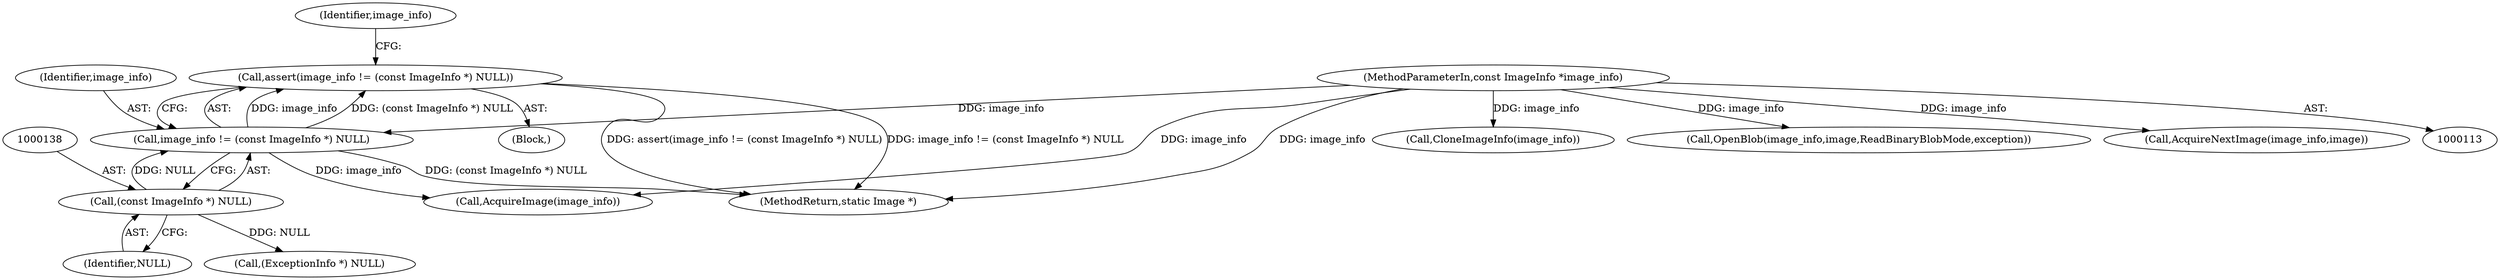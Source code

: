 digraph "0_ImageMagick_f6e9d0d9955e85bdd7540b251cd50d598dacc5e6_25@API" {
"1000134" [label="(Call,assert(image_info != (const ImageInfo *) NULL))"];
"1000135" [label="(Call,image_info != (const ImageInfo *) NULL)"];
"1000114" [label="(MethodParameterIn,const ImageInfo *image_info)"];
"1000137" [label="(Call,(const ImageInfo *) NULL)"];
"1000137" [label="(Call,(const ImageInfo *) NULL)"];
"1000116" [label="(Block,)"];
"1000136" [label="(Identifier,image_info)"];
"1000134" [label="(Call,assert(image_info != (const ImageInfo *) NULL))"];
"1000139" [label="(Identifier,NULL)"];
"1002135" [label="(MethodReturn,static Image *)"];
"1000169" [label="(Call,AcquireImage(image_info))"];
"1000143" [label="(Identifier,image_info)"];
"1000544" [label="(Call,CloneImageInfo(image_info))"];
"1000135" [label="(Call,image_info != (const ImageInfo *) NULL)"];
"1000158" [label="(Call,(ExceptionInfo *) NULL)"];
"1000173" [label="(Call,OpenBlob(image_info,image,ReadBinaryBlobMode,exception))"];
"1002091" [label="(Call,AcquireNextImage(image_info,image))"];
"1000114" [label="(MethodParameterIn,const ImageInfo *image_info)"];
"1000134" -> "1000116"  [label="AST: "];
"1000134" -> "1000135"  [label="CFG: "];
"1000135" -> "1000134"  [label="AST: "];
"1000143" -> "1000134"  [label="CFG: "];
"1000134" -> "1002135"  [label="DDG: assert(image_info != (const ImageInfo *) NULL)"];
"1000134" -> "1002135"  [label="DDG: image_info != (const ImageInfo *) NULL"];
"1000135" -> "1000134"  [label="DDG: image_info"];
"1000135" -> "1000134"  [label="DDG: (const ImageInfo *) NULL"];
"1000135" -> "1000137"  [label="CFG: "];
"1000136" -> "1000135"  [label="AST: "];
"1000137" -> "1000135"  [label="AST: "];
"1000135" -> "1002135"  [label="DDG: (const ImageInfo *) NULL"];
"1000114" -> "1000135"  [label="DDG: image_info"];
"1000137" -> "1000135"  [label="DDG: NULL"];
"1000135" -> "1000169"  [label="DDG: image_info"];
"1000114" -> "1000113"  [label="AST: "];
"1000114" -> "1002135"  [label="DDG: image_info"];
"1000114" -> "1000169"  [label="DDG: image_info"];
"1000114" -> "1000173"  [label="DDG: image_info"];
"1000114" -> "1000544"  [label="DDG: image_info"];
"1000114" -> "1002091"  [label="DDG: image_info"];
"1000137" -> "1000139"  [label="CFG: "];
"1000138" -> "1000137"  [label="AST: "];
"1000139" -> "1000137"  [label="AST: "];
"1000137" -> "1000158"  [label="DDG: NULL"];
}
